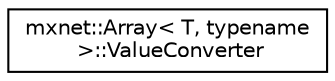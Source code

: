 digraph "Graphical Class Hierarchy"
{
 // LATEX_PDF_SIZE
  edge [fontname="Helvetica",fontsize="10",labelfontname="Helvetica",labelfontsize="10"];
  node [fontname="Helvetica",fontsize="10",shape=record];
  rankdir="LR";
  Node0 [label="mxnet::Array\< T, typename\l \>::ValueConverter",height=0.2,width=0.4,color="black", fillcolor="white", style="filled",URL="$structmxnet_1_1Array_1_1ValueConverter.html",tooltip=" "];
}
